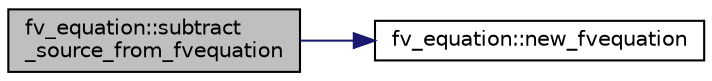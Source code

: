 digraph "fv_equation::subtract_source_from_fvequation"
{
 // LATEX_PDF_SIZE
  edge [fontname="Helvetica",fontsize="10",labelfontname="Helvetica",labelfontsize="10"];
  node [fontname="Helvetica",fontsize="10",shape=record];
  rankdir="LR";
  Node1 [label="fv_equation::subtract\l_source_from_fvequation",height=0.2,width=0.4,color="black", fillcolor="grey75", style="filled", fontcolor="black",tooltip=" "];
  Node1 -> Node2 [color="midnightblue",fontsize="10",style="solid"];
  Node2 [label="fv_equation::new_fvequation",height=0.2,width=0.4,color="black", fillcolor="white", style="filled",URL="$namespacefv__equation.html#a26481f97d53ea82c43a66a0b31e73a4e",tooltip=" "];
}
